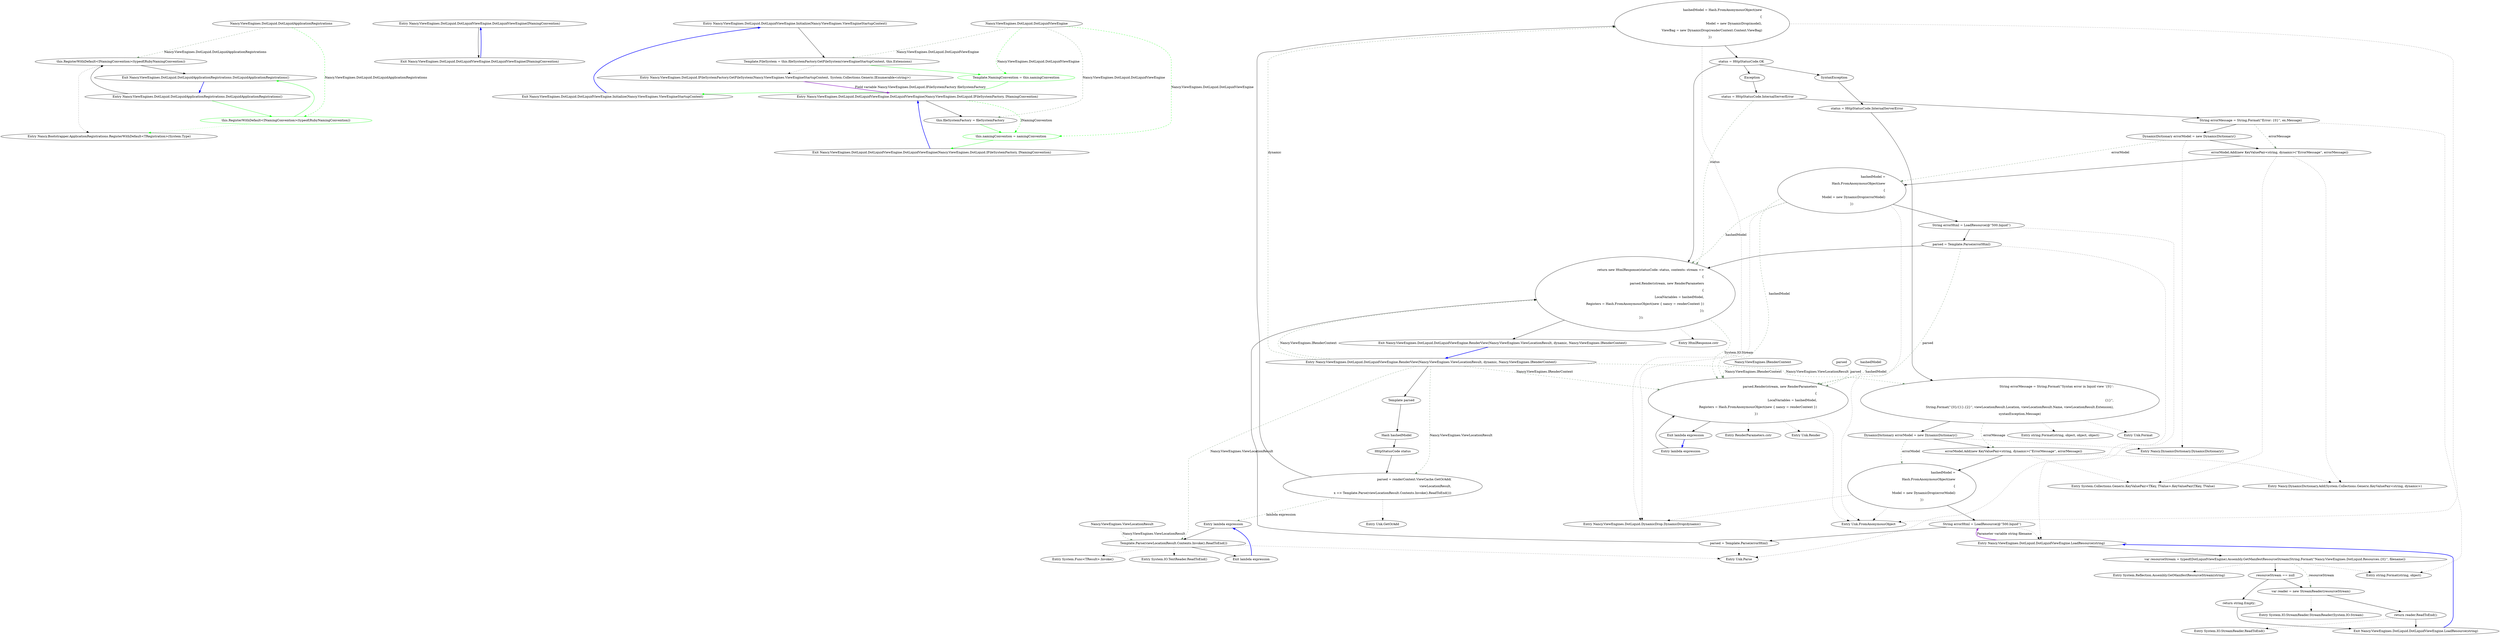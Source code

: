 digraph  {
n4 [label="Nancy.ViewEngines.DotLiquid.DotLiquidApplicationRegistrations", span=""];
n0 [label="Entry Nancy.ViewEngines.DotLiquid.DotLiquidApplicationRegistrations.DotLiquidApplicationRegistrations()", span="13-13", cluster="Nancy.ViewEngines.DotLiquid.DotLiquidApplicationRegistrations.DotLiquidApplicationRegistrations()"];
n1 [label="this.RegisterWithDefault<INamingConvention>(typeof(RubyNamingConvention))", span="15-15", cluster="Nancy.ViewEngines.DotLiquid.DotLiquidApplicationRegistrations.DotLiquidApplicationRegistrations()"];
n2 [label="Exit Nancy.ViewEngines.DotLiquid.DotLiquidApplicationRegistrations.DotLiquidApplicationRegistrations()", span="13-13", cluster="Nancy.ViewEngines.DotLiquid.DotLiquidApplicationRegistrations.DotLiquidApplicationRegistrations()"];
n3 [label="Entry Nancy.Bootstrapper.ApplicationRegistrations.RegisterWithDefault<TRegistration>(System.Type)", span="94-94", cluster="Nancy.Bootstrapper.ApplicationRegistrations.RegisterWithDefault<TRegistration>(System.Type)"];
d1 [label="this.RegisterWithDefault<INamingConvention>(typeof(RubyNamingConvention))", span="15-15", cluster="Nancy.ViewEngines.DotLiquid.DotLiquidApplicationRegistrations.DotLiquidApplicationRegistrations()", color=green, community=0];
m0_0 [label="Entry Nancy.ViewEngines.DotLiquid.DotLiquidViewEngine.DotLiquidViewEngine(INamingConvention)", span="24-24", cluster="Nancy.ViewEngines.DotLiquid.DotLiquidViewEngine.DotLiquidViewEngine(INamingConvention)", file="DotLiquidViewEngine.cs"];
m0_1 [label="Exit Nancy.ViewEngines.DotLiquid.DotLiquidViewEngine.DotLiquidViewEngine(INamingConvention)", span="24-24", cluster="Nancy.ViewEngines.DotLiquid.DotLiquidViewEngine.DotLiquidViewEngine(INamingConvention)", file="DotLiquidViewEngine.cs"];
m0_6 [label="Entry Nancy.ViewEngines.DotLiquid.DotLiquidViewEngine.Initialize(Nancy.ViewEngines.ViewEngineStartupContext)", span="53-53", cluster="Nancy.ViewEngines.DotLiquid.DotLiquidViewEngine.Initialize(Nancy.ViewEngines.ViewEngineStartupContext)", file="DotLiquidViewEngine.cs"];
m0_7 [label="Template.FileSystem = this.fileSystemFactory.GetFileSystem(viewEngineStartupContext, this.Extensions)", span="55-55", cluster="Nancy.ViewEngines.DotLiquid.DotLiquidViewEngine.Initialize(Nancy.ViewEngines.ViewEngineStartupContext)", file="DotLiquidViewEngine.cs"];
m0_8 [label="Template.NamingConvention = this.namingConvention", span="58-58", cluster="Nancy.ViewEngines.DotLiquid.DotLiquidViewEngine.Initialize(Nancy.ViewEngines.ViewEngineStartupContext)", color=green, community=0, file="DotLiquidViewEngine.cs"];
m0_9 [label="Exit Nancy.ViewEngines.DotLiquid.DotLiquidViewEngine.Initialize(Nancy.ViewEngines.ViewEngineStartupContext)", span="53-53", cluster="Nancy.ViewEngines.DotLiquid.DotLiquidViewEngine.Initialize(Nancy.ViewEngines.ViewEngineStartupContext)", file="DotLiquidViewEngine.cs"];
m0_56 [label="Entry RenderParameters.cstr", span="", cluster="RenderParameters.cstr", file="DotLiquidViewEngine.cs"];
m0_46 [label="Entry string.Format(string, object)", span="0-0", cluster="string.Format(string, object)", file="DotLiquidViewEngine.cs"];
m0_43 [label="Entry Nancy.DynamicDictionary.Add(System.Collections.Generic.KeyValuePair<string, dynamic>)", span="190-190", cluster="Nancy.DynamicDictionary.Add(System.Collections.Generic.KeyValuePair<string, dynamic>)", file="DotLiquidViewEngine.cs"];
m0_42 [label="Entry System.Collections.Generic.KeyValuePair<TKey, TValue>.KeyValuePair(TKey, TValue)", span="0-0", cluster="System.Collections.Generic.KeyValuePair<TKey, TValue>.KeyValuePair(TKey, TValue)", file="DotLiquidViewEngine.cs"];
m0_2 [label="Entry Nancy.ViewEngines.DotLiquid.DotLiquidViewEngine.DotLiquidViewEngine(Nancy.ViewEngines.DotLiquid.IFileSystemFactory, INamingConvention)", span="33-33", cluster="Nancy.ViewEngines.DotLiquid.DotLiquidViewEngine.DotLiquidViewEngine(Nancy.ViewEngines.DotLiquid.IFileSystemFactory, INamingConvention)", file="DotLiquidViewEngine.cs"];
m0_3 [label="this.fileSystemFactory = fileSystemFactory", span="35-35", cluster="Nancy.ViewEngines.DotLiquid.DotLiquidViewEngine.DotLiquidViewEngine(Nancy.ViewEngines.DotLiquid.IFileSystemFactory, INamingConvention)", file="DotLiquidViewEngine.cs"];
m0_4 [label="this.namingConvention = namingConvention", span="38-38", cluster="Nancy.ViewEngines.DotLiquid.DotLiquidViewEngine.DotLiquidViewEngine(Nancy.ViewEngines.DotLiquid.IFileSystemFactory, INamingConvention)", color=green, community=0, file="DotLiquidViewEngine.cs"];
m0_5 [label="Exit Nancy.ViewEngines.DotLiquid.DotLiquidViewEngine.DotLiquidViewEngine(Nancy.ViewEngines.DotLiquid.IFileSystemFactory, INamingConvention)", span="33-33", cluster="Nancy.ViewEngines.DotLiquid.DotLiquidViewEngine.DotLiquidViewEngine(Nancy.ViewEngines.DotLiquid.IFileSystemFactory, INamingConvention)", file="DotLiquidViewEngine.cs"];
m0_11 [label="Entry Nancy.ViewEngines.DotLiquid.DotLiquidViewEngine.RenderView(Nancy.ViewEngines.ViewLocationResult, dynamic, Nancy.ViewEngines.IRenderContext)", span="66-66", cluster="Nancy.ViewEngines.DotLiquid.DotLiquidViewEngine.RenderView(Nancy.ViewEngines.ViewLocationResult, dynamic, Nancy.ViewEngines.IRenderContext)", file="DotLiquidViewEngine.cs"];
m0_12 [label="Template parsed", span="68-68", cluster="Nancy.ViewEngines.DotLiquid.DotLiquidViewEngine.RenderView(Nancy.ViewEngines.ViewLocationResult, dynamic, Nancy.ViewEngines.IRenderContext)", file="DotLiquidViewEngine.cs"];
m0_15 [label="parsed = renderContext.ViewCache.GetOrAdd(\r\n                    viewLocationResult,\r\n                    x => Template.Parse(viewLocationResult.Contents.Invoke().ReadToEnd()))", span="75-77", cluster="Nancy.ViewEngines.DotLiquid.DotLiquidViewEngine.RenderView(Nancy.ViewEngines.ViewLocationResult, dynamic, Nancy.ViewEngines.IRenderContext)", file="DotLiquidViewEngine.cs"];
m0_16 [label="hashedModel = Hash.FromAnonymousObject(new\r\n                {\r\n                    Model = new DynamicDrop(model),\r\n                    ViewBag = new DynamicDrop(renderContext.Context.ViewBag)\r\n                })", span="79-83", cluster="Nancy.ViewEngines.DotLiquid.DotLiquidViewEngine.RenderView(Nancy.ViewEngines.ViewLocationResult, dynamic, Nancy.ViewEngines.IRenderContext)", file="DotLiquidViewEngine.cs"];
m0_20 [label="String errorMessage = String.Format(''Syntax error in liquid view '{0}':\r\n\r\n{1}'',\r\n                    String.Format(''{0}/{1}.{2}'', viewLocationResult.Location, viewLocationResult.Name, viewLocationResult.Extension),\r\n                    syntaxException.Message)", span="95-97", cluster="Nancy.ViewEngines.DotLiquid.DotLiquidViewEngine.RenderView(Nancy.ViewEngines.ViewLocationResult, dynamic, Nancy.ViewEngines.IRenderContext)", file="DotLiquidViewEngine.cs"];
m0_34 [label="return new HtmlResponse(statusCode: status, contents: stream =>\r\n            {\r\n                parsed.Render(stream, new RenderParameters\r\n                {\r\n                    LocalVariables = hashedModel,\r\n                    Registers = Hash.FromAnonymousObject(new { nancy = renderContext })\r\n                });\r\n            });", span="137-144", cluster="Nancy.ViewEngines.DotLiquid.DotLiquidViewEngine.RenderView(Nancy.ViewEngines.ViewLocationResult, dynamic, Nancy.ViewEngines.IRenderContext)", file="DotLiquidViewEngine.cs"];
m0_13 [label="Hash hashedModel", span="69-69", cluster="Nancy.ViewEngines.DotLiquid.DotLiquidViewEngine.RenderView(Nancy.ViewEngines.ViewLocationResult, dynamic, Nancy.ViewEngines.IRenderContext)", file="DotLiquidViewEngine.cs"];
m0_14 [label="HttpStatusCode status", span="70-70", cluster="Nancy.ViewEngines.DotLiquid.DotLiquidViewEngine.RenderView(Nancy.ViewEngines.ViewLocationResult, dynamic, Nancy.ViewEngines.IRenderContext)", file="DotLiquidViewEngine.cs"];
m0_17 [label="status = HttpStatusCode.OK", span="86-86", cluster="Nancy.ViewEngines.DotLiquid.DotLiquidViewEngine.RenderView(Nancy.ViewEngines.ViewLocationResult, dynamic, Nancy.ViewEngines.IRenderContext)", file="DotLiquidViewEngine.cs"];
m0_18 [label=SyntaxException, span="89-89", cluster="Nancy.ViewEngines.DotLiquid.DotLiquidViewEngine.RenderView(Nancy.ViewEngines.ViewLocationResult, dynamic, Nancy.ViewEngines.IRenderContext)", file="DotLiquidViewEngine.cs"];
m0_26 [label=Exception, span="114-114", cluster="Nancy.ViewEngines.DotLiquid.DotLiquidViewEngine.RenderView(Nancy.ViewEngines.ViewLocationResult, dynamic, Nancy.ViewEngines.IRenderContext)", file="DotLiquidViewEngine.cs"];
m0_19 [label="status = HttpStatusCode.InternalServerError", span="92-92", cluster="Nancy.ViewEngines.DotLiquid.DotLiquidViewEngine.RenderView(Nancy.ViewEngines.ViewLocationResult, dynamic, Nancy.ViewEngines.IRenderContext)", file="DotLiquidViewEngine.cs"];
m0_21 [label="DynamicDictionary errorModel = new DynamicDictionary()", span="100-100", cluster="Nancy.ViewEngines.DotLiquid.DotLiquidViewEngine.RenderView(Nancy.ViewEngines.ViewLocationResult, dynamic, Nancy.ViewEngines.IRenderContext)", file="DotLiquidViewEngine.cs"];
m0_22 [label="errorModel.Add(new KeyValuePair<string, dynamic>(''ErrorMessage'', errorMessage))", span="101-101", cluster="Nancy.ViewEngines.DotLiquid.DotLiquidViewEngine.RenderView(Nancy.ViewEngines.ViewLocationResult, dynamic, Nancy.ViewEngines.IRenderContext)", file="DotLiquidViewEngine.cs"];
m0_23 [label="hashedModel =\r\n                    Hash.FromAnonymousObject(new\r\n                    {\r\n                        Model = new DynamicDrop(errorModel)\r\n                    })", span="104-108", cluster="Nancy.ViewEngines.DotLiquid.DotLiquidViewEngine.RenderView(Nancy.ViewEngines.ViewLocationResult, dynamic, Nancy.ViewEngines.IRenderContext)", file="DotLiquidViewEngine.cs"];
m0_24 [label="String errorHtml = LoadResource(@''500.liquid'')", span="111-111", cluster="Nancy.ViewEngines.DotLiquid.DotLiquidViewEngine.RenderView(Nancy.ViewEngines.ViewLocationResult, dynamic, Nancy.ViewEngines.IRenderContext)", file="DotLiquidViewEngine.cs"];
m0_25 [label="parsed = Template.Parse(errorHtml)", span="112-112", cluster="Nancy.ViewEngines.DotLiquid.DotLiquidViewEngine.RenderView(Nancy.ViewEngines.ViewLocationResult, dynamic, Nancy.ViewEngines.IRenderContext)", file="DotLiquidViewEngine.cs"];
m0_27 [label="status = HttpStatusCode.InternalServerError", span="116-116", cluster="Nancy.ViewEngines.DotLiquid.DotLiquidViewEngine.RenderView(Nancy.ViewEngines.ViewLocationResult, dynamic, Nancy.ViewEngines.IRenderContext)", file="DotLiquidViewEngine.cs"];
m0_28 [label="String errorMessage = String.Format(''Error: {0}'', ex.Message)", span="118-118", cluster="Nancy.ViewEngines.DotLiquid.DotLiquidViewEngine.RenderView(Nancy.ViewEngines.ViewLocationResult, dynamic, Nancy.ViewEngines.IRenderContext)", file="DotLiquidViewEngine.cs"];
m0_29 [label="DynamicDictionary errorModel = new DynamicDictionary()", span="121-121", cluster="Nancy.ViewEngines.DotLiquid.DotLiquidViewEngine.RenderView(Nancy.ViewEngines.ViewLocationResult, dynamic, Nancy.ViewEngines.IRenderContext)", file="DotLiquidViewEngine.cs"];
m0_30 [label="errorModel.Add(new KeyValuePair<string, dynamic>(''ErrorMessage'', errorMessage))", span="122-122", cluster="Nancy.ViewEngines.DotLiquid.DotLiquidViewEngine.RenderView(Nancy.ViewEngines.ViewLocationResult, dynamic, Nancy.ViewEngines.IRenderContext)", file="DotLiquidViewEngine.cs"];
m0_31 [label="hashedModel =\r\n                    Hash.FromAnonymousObject(new\r\n                    {\r\n                        Model = new DynamicDrop(errorModel)\r\n                    })", span="125-129", cluster="Nancy.ViewEngines.DotLiquid.DotLiquidViewEngine.RenderView(Nancy.ViewEngines.ViewLocationResult, dynamic, Nancy.ViewEngines.IRenderContext)", file="DotLiquidViewEngine.cs"];
m0_32 [label="String errorHtml = LoadResource(@''500.liquid'')", span="132-132", cluster="Nancy.ViewEngines.DotLiquid.DotLiquidViewEngine.RenderView(Nancy.ViewEngines.ViewLocationResult, dynamic, Nancy.ViewEngines.IRenderContext)", file="DotLiquidViewEngine.cs"];
m0_33 [label="parsed = Template.Parse(errorHtml)", span="133-133", cluster="Nancy.ViewEngines.DotLiquid.DotLiquidViewEngine.RenderView(Nancy.ViewEngines.ViewLocationResult, dynamic, Nancy.ViewEngines.IRenderContext)", file="DotLiquidViewEngine.cs"];
m0_35 [label="Exit Nancy.ViewEngines.DotLiquid.DotLiquidViewEngine.RenderView(Nancy.ViewEngines.ViewLocationResult, dynamic, Nancy.ViewEngines.IRenderContext)", span="66-66", cluster="Nancy.ViewEngines.DotLiquid.DotLiquidViewEngine.RenderView(Nancy.ViewEngines.ViewLocationResult, dynamic, Nancy.ViewEngines.IRenderContext)", file="DotLiquidViewEngine.cs"];
m0_37 [label="Entry Nancy.ViewEngines.DotLiquid.DynamicDrop.DynamicDrop(dynamic)", span="19-19", cluster="Nancy.ViewEngines.DotLiquid.DynamicDrop.DynamicDrop(dynamic)", file="DotLiquidViewEngine.cs"];
m0_45 [label="Entry Unk.Parse", span="", cluster="Unk.Parse", file="DotLiquidViewEngine.cs"];
m0_64 [label="Entry System.Reflection.Assembly.GetManifestResourceStream(string)", span="0-0", cluster="System.Reflection.Assembly.GetManifestResourceStream(string)", file="DotLiquidViewEngine.cs"];
m0_39 [label="Entry string.Format(string, object, object, object)", span="0-0", cluster="string.Format(string, object, object, object)", file="DotLiquidViewEngine.cs"];
m0_44 [label="Entry Nancy.ViewEngines.DotLiquid.DotLiquidViewEngine.LoadResource(string)", span="147-147", cluster="Nancy.ViewEngines.DotLiquid.DotLiquidViewEngine.LoadResource(string)", file="DotLiquidViewEngine.cs"];
m0_58 [label="var resourceStream = typeof(DotLiquidViewEngine).Assembly.GetManifestResourceStream(String.Format(''Nancy.ViewEngines.DotLiquid.Resources.{0}'', filename))", span="149-149", cluster="Nancy.ViewEngines.DotLiquid.DotLiquidViewEngine.LoadResource(string)", file="DotLiquidViewEngine.cs"];
m0_59 [label="resourceStream == null", span="151-151", cluster="Nancy.ViewEngines.DotLiquid.DotLiquidViewEngine.LoadResource(string)", file="DotLiquidViewEngine.cs"];
m0_61 [label="var reader = new StreamReader(resourceStream)", span="156-156", cluster="Nancy.ViewEngines.DotLiquid.DotLiquidViewEngine.LoadResource(string)", file="DotLiquidViewEngine.cs"];
m0_60 [label="return string.Empty;", span="153-153", cluster="Nancy.ViewEngines.DotLiquid.DotLiquidViewEngine.LoadResource(string)", file="DotLiquidViewEngine.cs"];
m0_62 [label="return reader.ReadToEnd();", span="158-158", cluster="Nancy.ViewEngines.DotLiquid.DotLiquidViewEngine.LoadResource(string)", file="DotLiquidViewEngine.cs"];
m0_63 [label="Exit Nancy.ViewEngines.DotLiquid.DotLiquidViewEngine.LoadResource(string)", span="147-147", cluster="Nancy.ViewEngines.DotLiquid.DotLiquidViewEngine.LoadResource(string)", file="DotLiquidViewEngine.cs"];
m0_10 [label="Entry Nancy.ViewEngines.DotLiquid.IFileSystemFactory.GetFileSystem(Nancy.ViewEngines.ViewEngineStartupContext, System.Collections.Generic.IEnumerable<string>)", span="17-17", cluster="Nancy.ViewEngines.DotLiquid.IFileSystemFactory.GetFileSystem(Nancy.ViewEngines.ViewEngineStartupContext, System.Collections.Generic.IEnumerable<string>)", file="DotLiquidViewEngine.cs"];
m0_57 [label="Entry Unk.Render", span="", cluster="Unk.Render", file="DotLiquidViewEngine.cs"];
m0_36 [label="Entry Unk.GetOrAdd", span="", cluster="Unk.GetOrAdd", file="DotLiquidViewEngine.cs"];
m0_53 [label="Entry lambda expression", span="137-144", cluster="lambda expression", file="DotLiquidViewEngine.cs"];
m0_49 [label="Template.Parse(viewLocationResult.Contents.Invoke().ReadToEnd())", span="77-77", cluster="lambda expression", file="DotLiquidViewEngine.cs"];
m0_54 [label="parsed.Render(stream, new RenderParameters\r\n                {\r\n                    LocalVariables = hashedModel,\r\n                    Registers = Hash.FromAnonymousObject(new { nancy = renderContext })\r\n                })", span="139-143", cluster="lambda expression", file="DotLiquidViewEngine.cs"];
m0_48 [label="Entry lambda expression", span="77-77", cluster="lambda expression", file="DotLiquidViewEngine.cs"];
m0_50 [label="Exit lambda expression", span="77-77", cluster="lambda expression", file="DotLiquidViewEngine.cs"];
m0_55 [label="Exit lambda expression", span="137-144", cluster="lambda expression", file="DotLiquidViewEngine.cs"];
m0_47 [label="Entry HtmlResponse.cstr", span="", cluster="HtmlResponse.cstr", file="DotLiquidViewEngine.cs"];
m0_65 [label="Entry System.IO.StreamReader.StreamReader(System.IO.Stream)", span="0-0", cluster="System.IO.StreamReader.StreamReader(System.IO.Stream)", file="DotLiquidViewEngine.cs"];
m0_40 [label="Entry Unk.Format", span="", cluster="Unk.Format", file="DotLiquidViewEngine.cs"];
m0_52 [label="Entry System.IO.TextReader.ReadToEnd()", span="0-0", cluster="System.IO.TextReader.ReadToEnd()", file="DotLiquidViewEngine.cs"];
m0_66 [label="Entry System.IO.StreamReader.ReadToEnd()", span="0-0", cluster="System.IO.StreamReader.ReadToEnd()", file="DotLiquidViewEngine.cs"];
m0_38 [label="Entry Unk.FromAnonymousObject", span="", cluster="Unk.FromAnonymousObject", file="DotLiquidViewEngine.cs"];
m0_41 [label="Entry Nancy.DynamicDictionary.DynamicDictionary()", span="10-10", cluster="Nancy.DynamicDictionary.DynamicDictionary()", file="DotLiquidViewEngine.cs"];
m0_51 [label="Entry System.Func<TResult>.Invoke()", span="0-0", cluster="System.Func<TResult>.Invoke()", file="DotLiquidViewEngine.cs"];
m0_67 [label="Nancy.ViewEngines.DotLiquid.DotLiquidViewEngine", span="", file="DotLiquidViewEngine.cs"];
m0_68 [label="Nancy.ViewEngines.ViewLocationResult", span="", file="DotLiquidViewEngine.cs"];
m0_69 [label="Nancy.ViewEngines.IRenderContext", span="", file="DotLiquidViewEngine.cs"];
m0_70 [label=parsed, span="", file="DotLiquidViewEngine.cs"];
m0_71 [label=hashedModel, span="", file="DotLiquidViewEngine.cs"];
n4 -> n1  [key=1, style=dashed, color=darkseagreen4, label="Nancy.ViewEngines.DotLiquid.DotLiquidApplicationRegistrations"];
n4 -> d1  [key=1, style=dashed, color=green, label="Nancy.ViewEngines.DotLiquid.DotLiquidApplicationRegistrations"];
n0 -> n1  [key=0, style=solid];
n0 -> d1  [key=0, style=solid, color=green];
n1 -> n2  [key=0, style=solid];
n1 -> n3  [key=2, style=dotted];
n2 -> n0  [key=0, style=bold, color=blue];
d1 -> n2  [key=0, style=solid, color=green];
d1 -> n3  [key=2, style=dotted, color=green];
m0_0 -> m0_1  [key=0, style=solid];
m0_1 -> m0_0  [key=0, style=bold, color=blue];
m0_6 -> m0_7  [key=0, style=solid];
m0_7 -> m0_8  [key=0, style=solid, color=green];
m0_7 -> m0_10  [key=2, style=dotted];
m0_8 -> m0_9  [key=0, style=solid, color=green];
m0_9 -> m0_6  [key=0, style=bold, color=blue];
m0_2 -> m0_3  [key=0, style=solid];
m0_2 -> m0_4  [key=1, style=dashed, color=green, label=INamingConvention];
m0_3 -> m0_4  [key=0, style=solid, color=green];
m0_4 -> m0_5  [key=0, style=solid, color=green];
m0_5 -> m0_2  [key=0, style=bold, color=blue];
m0_11 -> m0_12  [key=0, style=solid];
m0_11 -> m0_15  [key=1, style=dashed, color=darkseagreen4, label="Nancy.ViewEngines.ViewLocationResult"];
m0_11 -> m0_49  [key=1, style=dashed, color=darkseagreen4, label="Nancy.ViewEngines.ViewLocationResult"];
m0_11 -> m0_16  [key=1, style=dashed, color=darkseagreen4, label=dynamic];
m0_11 -> m0_20  [key=1, style=dashed, color=darkseagreen4, label="Nancy.ViewEngines.ViewLocationResult"];
m0_11 -> m0_34  [key=1, style=dashed, color=darkseagreen4, label="Nancy.ViewEngines.IRenderContext"];
m0_11 -> m0_54  [key=1, style=dashed, color=darkseagreen4, label="Nancy.ViewEngines.IRenderContext"];
m0_12 -> m0_13  [key=0, style=solid];
m0_15 -> m0_16  [key=0, style=solid];
m0_15 -> m0_36  [key=2, style=dotted];
m0_15 -> m0_48  [key=1, style=dashed, color=darkseagreen4, label="lambda expression"];
m0_16 -> m0_17  [key=0, style=solid];
m0_16 -> m0_37  [key=2, style=dotted];
m0_16 -> m0_38  [key=2, style=dotted];
m0_20 -> m0_21  [key=0, style=solid];
m0_20 -> m0_39  [key=2, style=dotted];
m0_20 -> m0_40  [key=2, style=dotted];
m0_20 -> m0_22  [key=1, style=dashed, color=darkseagreen4, label=errorMessage];
m0_34 -> m0_35  [key=0, style=solid];
m0_34 -> m0_47  [key=2, style=dotted];
m0_34 -> m0_54  [key=1, style=dashed, color=darkseagreen4, label="System.IO.Stream"];
m0_13 -> m0_14  [key=0, style=solid];
m0_14 -> m0_15  [key=0, style=solid];
m0_17 -> m0_18  [key=0, style=solid];
m0_17 -> m0_26  [key=0, style=solid];
m0_17 -> m0_34  [key=0, style=solid];
m0_18 -> m0_19  [key=0, style=solid];
m0_26 -> m0_27  [key=0, style=solid];
m0_19 -> m0_20  [key=0, style=solid];
m0_21 -> m0_22  [key=0, style=solid];
m0_21 -> m0_41  [key=2, style=dotted];
m0_21 -> m0_23  [key=1, style=dashed, color=darkseagreen4, label=errorModel];
m0_22 -> m0_23  [key=0, style=solid];
m0_22 -> m0_42  [key=2, style=dotted];
m0_22 -> m0_43  [key=2, style=dotted];
m0_23 -> m0_24  [key=0, style=solid];
m0_23 -> m0_37  [key=2, style=dotted];
m0_23 -> m0_38  [key=2, style=dotted];
m0_24 -> m0_25  [key=0, style=solid];
m0_24 -> m0_44  [key=2, style=dotted];
m0_25 -> m0_34  [key=0, style=solid];
m0_25 -> m0_45  [key=2, style=dotted];
m0_27 -> m0_28  [key=0, style=solid];
m0_27 -> m0_34  [key=1, style=dashed, color=darkseagreen4, label=status];
m0_28 -> m0_29  [key=0, style=solid];
m0_28 -> m0_46  [key=2, style=dotted];
m0_28 -> m0_30  [key=1, style=dashed, color=darkseagreen4, label=errorMessage];
m0_29 -> m0_30  [key=0, style=solid];
m0_29 -> m0_41  [key=2, style=dotted];
m0_29 -> m0_31  [key=1, style=dashed, color=darkseagreen4, label=errorModel];
m0_30 -> m0_31  [key=0, style=solid];
m0_30 -> m0_42  [key=2, style=dotted];
m0_30 -> m0_43  [key=2, style=dotted];
m0_31 -> m0_32  [key=0, style=solid];
m0_31 -> m0_37  [key=2, style=dotted];
m0_31 -> m0_38  [key=2, style=dotted];
m0_31 -> m0_34  [key=1, style=dashed, color=darkseagreen4, label=hashedModel];
m0_31 -> m0_54  [key=1, style=dashed, color=darkseagreen4, label=hashedModel];
m0_32 -> m0_33  [key=0, style=solid];
m0_32 -> m0_44  [key=2, style=dotted];
m0_33 -> m0_34  [key=0, style=solid];
m0_33 -> m0_45  [key=2, style=dotted];
m0_33 -> m0_54  [key=1, style=dashed, color=darkseagreen4, label=parsed];
m0_35 -> m0_11  [key=0, style=bold, color=blue];
m0_44 -> m0_58  [key=0, style=solid];
m0_44 -> m0_24  [key=3, color=darkorchid, style=bold, label="Parameter variable string filename"];
m0_58 -> m0_59  [key=0, style=solid];
m0_58 -> m0_46  [key=2, style=dotted];
m0_58 -> m0_64  [key=2, style=dotted];
m0_58 -> m0_61  [key=1, style=dashed, color=darkseagreen4, label=resourceStream];
m0_59 -> m0_60  [key=0, style=solid];
m0_59 -> m0_61  [key=0, style=solid];
m0_61 -> m0_62  [key=0, style=solid];
m0_61 -> m0_65  [key=2, style=dotted];
m0_60 -> m0_63  [key=0, style=solid];
m0_62 -> m0_63  [key=0, style=solid];
m0_62 -> m0_66  [key=2, style=dotted];
m0_63 -> m0_44  [key=0, style=bold, color=blue];
m0_10 -> m0_2  [key=3, color=darkorchid, style=bold, label="Field variable Nancy.ViewEngines.DotLiquid.IFileSystemFactory fileSystemFactory"];
m0_53 -> m0_54  [key=0, style=solid];
m0_49 -> m0_50  [key=0, style=solid];
m0_49 -> m0_51  [key=2, style=dotted];
m0_49 -> m0_52  [key=2, style=dotted];
m0_49 -> m0_45  [key=2, style=dotted];
m0_54 -> m0_55  [key=0, style=solid];
m0_54 -> m0_56  [key=2, style=dotted];
m0_54 -> m0_38  [key=2, style=dotted];
m0_54 -> m0_57  [key=2, style=dotted];
m0_48 -> m0_49  [key=0, style=solid];
m0_50 -> m0_48  [key=0, style=bold, color=blue];
m0_55 -> m0_53  [key=0, style=bold, color=blue];
m0_67 -> m0_3  [key=1, style=dashed, color=darkseagreen4, label="Nancy.ViewEngines.DotLiquid.DotLiquidViewEngine"];
m0_67 -> m0_4  [key=1, style=dashed, color=green, label="Nancy.ViewEngines.DotLiquid.DotLiquidViewEngine"];
m0_67 -> m0_7  [key=1, style=dashed, color=darkseagreen4, label="Nancy.ViewEngines.DotLiquid.DotLiquidViewEngine"];
m0_67 -> m0_8  [key=1, style=dashed, color=green, label="Nancy.ViewEngines.DotLiquid.DotLiquidViewEngine"];
m0_68 -> m0_49  [key=1, style=dashed, color=darkseagreen4, label="Nancy.ViewEngines.ViewLocationResult"];
m0_69 -> m0_54  [key=1, style=dashed, color=darkseagreen4, label="Nancy.ViewEngines.IRenderContext"];
m0_70 -> m0_54  [key=1, style=dashed, color=darkseagreen4, label=parsed];
m0_71 -> m0_54  [key=1, style=dashed, color=darkseagreen4, label=hashedModel];
}
